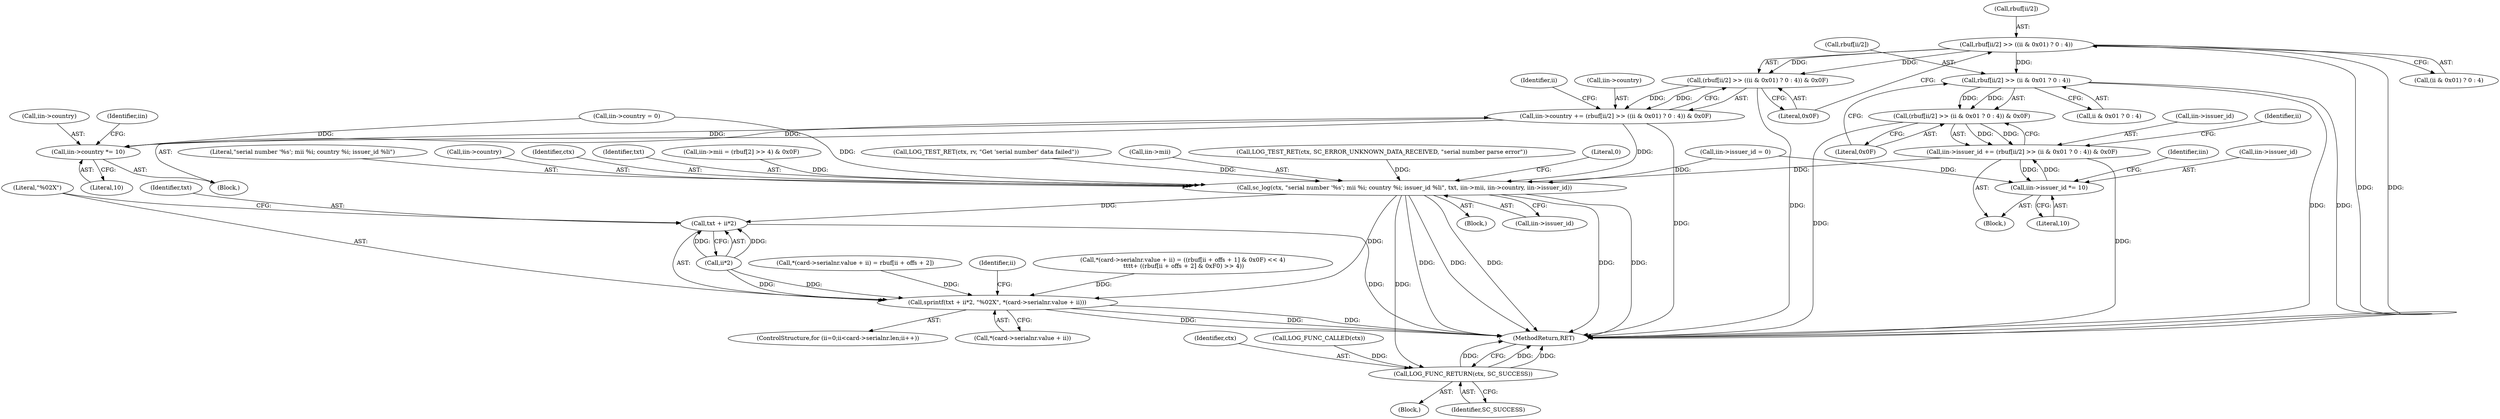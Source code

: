 digraph "0_OpenSC_8fe377e93b4b56060e5bbfb6f3142ceaeca744fa_10@array" {
"1000242" [label="(Call,rbuf[ii/2] >> ((ii & 0x01) ? 0 : 4))"];
"1000241" [label="(Call,(rbuf[ii/2] >> ((ii & 0x01) ? 0 : 4)) & 0x0F)"];
"1000237" [label="(Call,iin->country += (rbuf[ii/2] >> ((ii & 0x01) ? 0 : 4)) & 0x0F)"];
"1000232" [label="(Call,iin->country *= 10)"];
"1000444" [label="(Call,sc_log(ctx, \"serial number '%s'; mii %i; country %i; issuer_id %li\", txt, iin->mii, iin->country, iin->issuer_id))"];
"1000429" [label="(Call,sprintf(txt + ii*2, \"%02X\", *(card->serialnr.value + ii)))"];
"1000430" [label="(Call,txt + ii*2)"];
"1000470" [label="(Call,LOG_FUNC_RETURN(ctx, SC_SUCCESS))"];
"1000280" [label="(Call,rbuf[ii/2] >> (ii & 0x01 ? 0 : 4))"];
"1000279" [label="(Call,(rbuf[ii/2] >> (ii & 0x01 ? 0 : 4)) & 0x0F)"];
"1000275" [label="(Call,iin->issuer_id += (rbuf[ii/2] >> (ii & 0x01 ? 0 : 4)) & 0x0F)"];
"1000270" [label="(Call,iin->issuer_id *= 10)"];
"1000217" [label="(Call,iin->country = 0)"];
"1000429" [label="(Call,sprintf(txt + ii*2, \"%02X\", *(card->serialnr.value + ii)))"];
"1000432" [label="(Call,ii*2)"];
"1000471" [label="(Identifier,ctx)"];
"1000430" [label="(Call,txt + ii*2)"];
"1000445" [label="(Identifier,ctx)"];
"1000276" [label="(Call,iin->issuer_id)"];
"1000238" [label="(Call,iin->country)"];
"1000473" [label="(MethodReturn,RET)"];
"1000390" [label="(Call,*(card->serialnr.value + ii) = rbuf[ii + offs + 2])"];
"1000233" [label="(Call,iin->country)"];
"1000447" [label="(Identifier,txt)"];
"1000280" [label="(Call,rbuf[ii/2] >> (ii & 0x01 ? 0 : 4))"];
"1000281" [label="(Call,rbuf[ii/2])"];
"1000414" [label="(Block,)"];
"1000274" [label="(Literal,10)"];
"1000206" [label="(Call,iin->mii = (rbuf[2] >> 4) & 0x0F)"];
"1000237" [label="(Call,iin->country += (rbuf[ii/2] >> ((ii & 0x01) ? 0 : 4)) & 0x0F)"];
"1000428" [label="(Identifier,ii)"];
"1000435" [label="(Literal,\"%02X\")"];
"1000126" [label="(Call,LOG_FUNC_CALLED(ctx))"];
"1000277" [label="(Identifier,iin)"];
"1000431" [label="(Identifier,txt)"];
"1000454" [label="(Call,iin->issuer_id)"];
"1000192" [label="(Call,LOG_TEST_RET(ctx, rv, \"Get 'serial number' data failed\"))"];
"1000470" [label="(Call,LOG_FUNC_RETURN(ctx, SC_SUCCESS))"];
"1000248" [label="(Call,(ii & 0x01) ? 0 : 4)"];
"1000448" [label="(Call,iin->mii)"];
"1000232" [label="(Call,iin->country *= 10)"];
"1000202" [label="(Call,LOG_TEST_RET(ctx, SC_ERROR_UNKNOWN_DATA_RECEIVED, \"serial number parse error\"))"];
"1000243" [label="(Call,rbuf[ii/2])"];
"1000254" [label="(Literal,0x0F)"];
"1000241" [label="(Call,(rbuf[ii/2] >> ((ii & 0x01) ? 0 : 4)) & 0x0F)"];
"1000279" [label="(Call,(rbuf[ii/2] >> (ii & 0x01 ? 0 : 4)) & 0x0F)"];
"1000457" [label="(Literal,0)"];
"1000242" [label="(Call,rbuf[ii/2] >> ((ii & 0x01) ? 0 : 4))"];
"1000255" [label="(Call,iin->issuer_id = 0)"];
"1000230" [label="(Identifier,ii)"];
"1000446" [label="(Literal,\"serial number '%s'; mii %i; country %i; issuer_id %li\")"];
"1000271" [label="(Call,iin->issuer_id)"];
"1000444" [label="(Call,sc_log(ctx, \"serial number '%s'; mii %i; country %i; issuer_id %li\", txt, iin->mii, iin->country, iin->issuer_id))"];
"1000336" [label="(Call,*(card->serialnr.value + ii) = ((rbuf[ii + offs + 1] & 0x0F) << 4)\n \t\t\t\t+ ((rbuf[ii + offs + 2] & 0xF0) >> 4))"];
"1000105" [label="(Block,)"];
"1000286" [label="(Call,ii & 0x01 ? 0 : 4)"];
"1000292" [label="(Literal,0x0F)"];
"1000416" [label="(ControlStructure,for (ii=0;ii<card->serialnr.len;ii++))"];
"1000268" [label="(Identifier,ii)"];
"1000231" [label="(Block,)"];
"1000275" [label="(Call,iin->issuer_id += (rbuf[ii/2] >> (ii & 0x01 ? 0 : 4)) & 0x0F)"];
"1000472" [label="(Identifier,SC_SUCCESS)"];
"1000236" [label="(Literal,10)"];
"1000436" [label="(Call,*(card->serialnr.value + ii))"];
"1000451" [label="(Call,iin->country)"];
"1000270" [label="(Call,iin->issuer_id *= 10)"];
"1000269" [label="(Block,)"];
"1000239" [label="(Identifier,iin)"];
"1000242" -> "1000241"  [label="AST: "];
"1000242" -> "1000248"  [label="CFG: "];
"1000243" -> "1000242"  [label="AST: "];
"1000248" -> "1000242"  [label="AST: "];
"1000254" -> "1000242"  [label="CFG: "];
"1000242" -> "1000473"  [label="DDG: "];
"1000242" -> "1000473"  [label="DDG: "];
"1000242" -> "1000241"  [label="DDG: "];
"1000242" -> "1000241"  [label="DDG: "];
"1000242" -> "1000280"  [label="DDG: "];
"1000241" -> "1000237"  [label="AST: "];
"1000241" -> "1000254"  [label="CFG: "];
"1000254" -> "1000241"  [label="AST: "];
"1000237" -> "1000241"  [label="CFG: "];
"1000241" -> "1000473"  [label="DDG: "];
"1000241" -> "1000237"  [label="DDG: "];
"1000241" -> "1000237"  [label="DDG: "];
"1000237" -> "1000231"  [label="AST: "];
"1000238" -> "1000237"  [label="AST: "];
"1000230" -> "1000237"  [label="CFG: "];
"1000237" -> "1000473"  [label="DDG: "];
"1000237" -> "1000232"  [label="DDG: "];
"1000232" -> "1000237"  [label="DDG: "];
"1000237" -> "1000444"  [label="DDG: "];
"1000232" -> "1000231"  [label="AST: "];
"1000232" -> "1000236"  [label="CFG: "];
"1000233" -> "1000232"  [label="AST: "];
"1000236" -> "1000232"  [label="AST: "];
"1000239" -> "1000232"  [label="CFG: "];
"1000217" -> "1000232"  [label="DDG: "];
"1000444" -> "1000414"  [label="AST: "];
"1000444" -> "1000454"  [label="CFG: "];
"1000445" -> "1000444"  [label="AST: "];
"1000446" -> "1000444"  [label="AST: "];
"1000447" -> "1000444"  [label="AST: "];
"1000448" -> "1000444"  [label="AST: "];
"1000451" -> "1000444"  [label="AST: "];
"1000454" -> "1000444"  [label="AST: "];
"1000457" -> "1000444"  [label="CFG: "];
"1000444" -> "1000473"  [label="DDG: "];
"1000444" -> "1000473"  [label="DDG: "];
"1000444" -> "1000473"  [label="DDG: "];
"1000444" -> "1000473"  [label="DDG: "];
"1000444" -> "1000473"  [label="DDG: "];
"1000444" -> "1000429"  [label="DDG: "];
"1000444" -> "1000430"  [label="DDG: "];
"1000202" -> "1000444"  [label="DDG: "];
"1000192" -> "1000444"  [label="DDG: "];
"1000206" -> "1000444"  [label="DDG: "];
"1000217" -> "1000444"  [label="DDG: "];
"1000275" -> "1000444"  [label="DDG: "];
"1000255" -> "1000444"  [label="DDG: "];
"1000444" -> "1000470"  [label="DDG: "];
"1000429" -> "1000416"  [label="AST: "];
"1000429" -> "1000436"  [label="CFG: "];
"1000430" -> "1000429"  [label="AST: "];
"1000435" -> "1000429"  [label="AST: "];
"1000436" -> "1000429"  [label="AST: "];
"1000428" -> "1000429"  [label="CFG: "];
"1000429" -> "1000473"  [label="DDG: "];
"1000429" -> "1000473"  [label="DDG: "];
"1000429" -> "1000473"  [label="DDG: "];
"1000432" -> "1000429"  [label="DDG: "];
"1000432" -> "1000429"  [label="DDG: "];
"1000390" -> "1000429"  [label="DDG: "];
"1000336" -> "1000429"  [label="DDG: "];
"1000430" -> "1000432"  [label="CFG: "];
"1000431" -> "1000430"  [label="AST: "];
"1000432" -> "1000430"  [label="AST: "];
"1000435" -> "1000430"  [label="CFG: "];
"1000430" -> "1000473"  [label="DDG: "];
"1000432" -> "1000430"  [label="DDG: "];
"1000432" -> "1000430"  [label="DDG: "];
"1000470" -> "1000105"  [label="AST: "];
"1000470" -> "1000472"  [label="CFG: "];
"1000471" -> "1000470"  [label="AST: "];
"1000472" -> "1000470"  [label="AST: "];
"1000473" -> "1000470"  [label="CFG: "];
"1000470" -> "1000473"  [label="DDG: "];
"1000470" -> "1000473"  [label="DDG: "];
"1000470" -> "1000473"  [label="DDG: "];
"1000126" -> "1000470"  [label="DDG: "];
"1000280" -> "1000279"  [label="AST: "];
"1000280" -> "1000286"  [label="CFG: "];
"1000281" -> "1000280"  [label="AST: "];
"1000286" -> "1000280"  [label="AST: "];
"1000292" -> "1000280"  [label="CFG: "];
"1000280" -> "1000473"  [label="DDG: "];
"1000280" -> "1000473"  [label="DDG: "];
"1000280" -> "1000279"  [label="DDG: "];
"1000280" -> "1000279"  [label="DDG: "];
"1000279" -> "1000275"  [label="AST: "];
"1000279" -> "1000292"  [label="CFG: "];
"1000292" -> "1000279"  [label="AST: "];
"1000275" -> "1000279"  [label="CFG: "];
"1000279" -> "1000473"  [label="DDG: "];
"1000279" -> "1000275"  [label="DDG: "];
"1000279" -> "1000275"  [label="DDG: "];
"1000275" -> "1000269"  [label="AST: "];
"1000276" -> "1000275"  [label="AST: "];
"1000268" -> "1000275"  [label="CFG: "];
"1000275" -> "1000473"  [label="DDG: "];
"1000275" -> "1000270"  [label="DDG: "];
"1000270" -> "1000275"  [label="DDG: "];
"1000270" -> "1000269"  [label="AST: "];
"1000270" -> "1000274"  [label="CFG: "];
"1000271" -> "1000270"  [label="AST: "];
"1000274" -> "1000270"  [label="AST: "];
"1000277" -> "1000270"  [label="CFG: "];
"1000255" -> "1000270"  [label="DDG: "];
}
